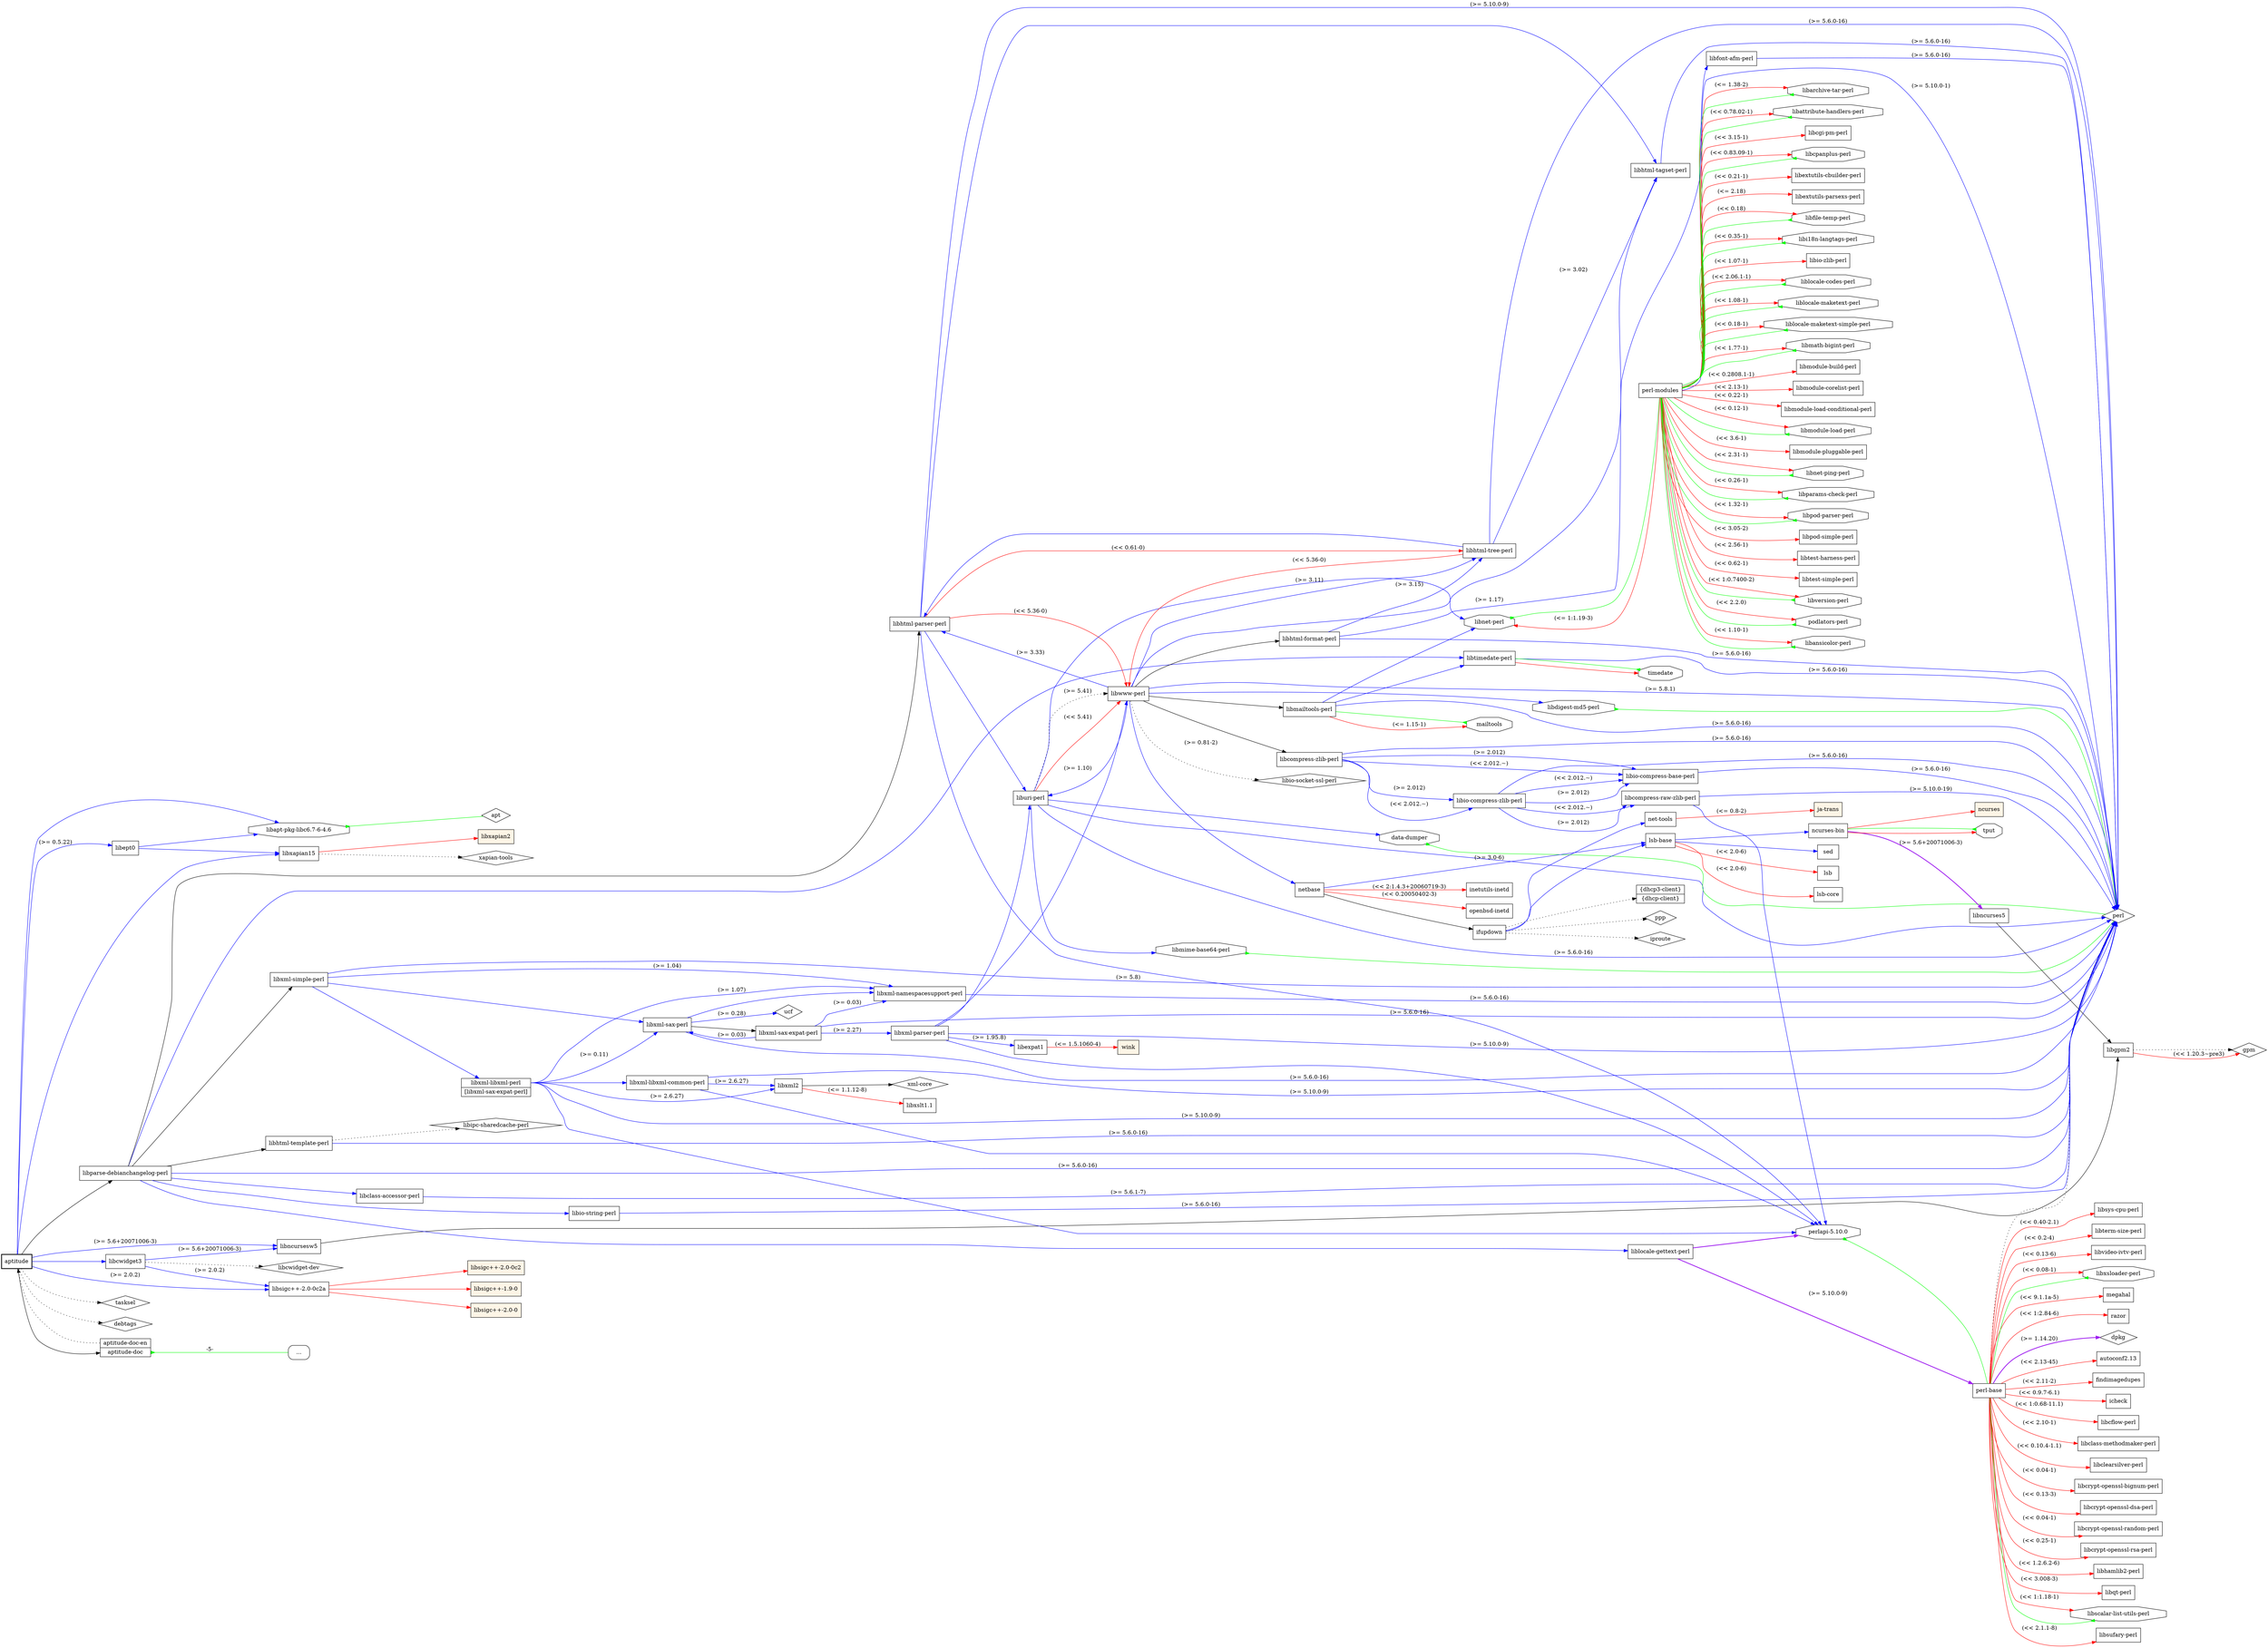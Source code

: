 digraph "aptitude" {
	rankdir=LR;
	node [shape=box];
	"aptitude" -> "libapt-pkg-libc6.7-6-4.6" [color=blue];
	"libapt-pkg-libc6.7-6-4.6" -> "apt" [dir=back,arrowtail=inv,color=green];
	"libapt-pkg-libc6.7-6-4.6" [shape=octagon];
	"aptitude" -> "libcwidget3" [color=blue];
	"libcwidget3" -> "libncursesw5" [color=blue,label="(>= 5.6+20071006-3)"];
	"libncursesw5" -> "libgpm2";
	"libgpm2" -> "gpm" [style=dotted];
	"libgpm2" -> "gpm" [color=red,label="(<< 1.20.3~pre3)"];
	"libcwidget3" -> "libsigc++-2.0-0c2a" [color=blue,label="(>= 2.0.2)"];
	"libsigc++-2.0-0c2a" -> "libsigc++-1.9-0" [color=red];
	"libsigc++-2.0-0c2a" -> "libsigc++-2.0-0" [color=red];
	"libsigc++-2.0-0c2a" -> "libsigc++-2.0-0c2" [color=red];
	"libcwidget3" -> "libcwidget-dev" [style=dotted];
	"aptitude" -> "libept0" [color=blue,label="(>= 0.5.22)"];
	"libept0" -> "libapt-pkg-libc6.7-6-4.6" [color=blue];
	"libept0" -> "libxapian15" [color=blue];
	"libxapian15" -> "xapian-tools" [style=dotted];
	"libxapian15" -> "libxapian2" [color=red];
	"aptitude" -> "libncursesw5" [color=blue,label="(>= 5.6+20071006-3)"];
	"aptitude" -> "libsigc++-2.0-0c2a" [color=blue,label="(>= 2.0.2)"];
	"aptitude" -> "libxapian15" [color=blue];
	"aptitude" -> "tasksel" [style=dotted];
	"aptitude" -> "debtags" [style=dotted];
	"aptitude" -> "alt1";
	"alt1":"aptitude-doc-en" -> "aptitude" [style=dotted];
	"alt1":"aptitude-doc" -> "Pr_aptitude-doc" [label="-5-",dir=back,arrowtail=inv,color=green];
	"Pr_aptitude-doc" [label="...",style=rounded];
	"aptitude" -> "libparse-debianchangelog-perl";
	"libparse-debianchangelog-perl" -> "libclass-accessor-perl" [color=blue];
	"libclass-accessor-perl" -> "perl" [color=blue,label="(>= 5.6.1-7)"];
	"libparse-debianchangelog-perl" -> "libio-string-perl" [color=blue];
	"libio-string-perl" -> "perl" [color=blue,label="(>= 5.6.0-16)"];
	"libparse-debianchangelog-perl" -> "liblocale-gettext-perl" [color=blue];
	"liblocale-gettext-perl" -> "perl-base" [color=purple,style=bold,label="(>= 5.10.0-9)"];
	"perl-base" -> "dpkg" [color=purple,style=bold,label="(>= 1.14.20)"];
	"perl-base" -> "perl" [style=dotted];
	"perl-base" -> "autoconf2.13" [color=red,label="(<< 2.13-45)"];
	"perl-base" -> "findimagedupes" [color=red,label="(<< 2.11-2)"];
	"perl-base" -> "icheck" [color=red,label="(<< 0.9.7-6.1)"];
	"perl-base" -> "libcflow-perl" [color=red,label="(<< 1:0.68-11.1)"];
	"perl-base" -> "libclass-methodmaker-perl" [color=red,label="(<< 2.10-1)"];
	"perl-base" -> "libclearsilver-perl" [color=red,label="(<< 0.10.4-1.1)"];
	"perl-base" -> "libcrypt-openssl-bignum-perl" [color=red,label="(<< 0.04-1)"];
	"perl-base" -> "libcrypt-openssl-dsa-perl" [color=red,label="(<< 0.13-3)"];
	"perl-base" -> "libcrypt-openssl-random-perl" [color=red,label="(<< 0.04-1)"];
	"perl-base" -> "libcrypt-openssl-rsa-perl" [color=red,label="(<< 0.25-1)"];
	"perl-base" -> "libhamlib2-perl" [color=red,label="(<< 1.2.6.2-6)"];
	"perl-base" -> "libqt-perl" [color=red,label="(<< 3.008-3)"];
	"perl-base" -> "libscalar-list-utils-perl" [color=red,label="(<< 1:1.18-1)"];
	"perl-base" -> "libsufary-perl" [color=red,label="(<< 2.1.1-8)"];
	"perl-base" -> "libsys-cpu-perl" [color=red,label="(<< 0.40-2.1)"];
	"perl-base" -> "libterm-size-perl" [color=red,label="(<< 0.2-4)"];
	"perl-base" -> "libvideo-ivtv-perl" [color=red,label="(<< 0.13-6)"];
	"perl-base" -> "libxsloader-perl" [color=red,label="(<< 0.08-1)"];
	"perl-base" -> "megahal" [color=red,label="(<< 9.1.1a-5)"];
	"perl-base" -> "razor" [color=red,label="(<< 1:2.84-6)"];
	"liblocale-gettext-perl" -> "perlapi-5.10.0" [color=purple,style=bold];
	"perlapi-5.10.0" -> "perl-base" [dir=back,arrowtail=inv,color=green];
	"perlapi-5.10.0" [shape=octagon];
	"libparse-debianchangelog-perl" -> "libtimedate-perl" [color=blue];
	"libtimedate-perl" -> "perl" [color=blue,label="(>= 5.6.0-16)"];
	"libtimedate-perl" -> "timedate" [color=red];
	"libparse-debianchangelog-perl" -> "perl" [color=blue,label="(>= 5.6.0-16)"];
	"libparse-debianchangelog-perl" -> "libhtml-parser-perl";
	"libhtml-parser-perl" -> "perl" [color=blue,label="(>= 5.10.0-9)"];
	"libhtml-parser-perl" -> "perlapi-5.10.0" [color=blue];
	"libhtml-parser-perl" -> "libhtml-tagset-perl" [color=blue];
	"libhtml-tagset-perl" -> "perl" [color=blue,label="(>= 5.6.0-16)"];
	"libhtml-parser-perl" -> "liburi-perl" [color=blue];
	"liburi-perl" -> "perl" [color=blue];
	"liburi-perl" -> "perl" [color=blue,label="(>= 5.6.0-16)"];
	"liburi-perl" -> "libmime-base64-perl" [color=blue];
	"libmime-base64-perl" -> "perl" [dir=back,arrowtail=inv,color=green];
	"libmime-base64-perl" [shape=octagon];
	"liburi-perl" -> "libnet-perl" [color=blue];
	"libnet-perl" -> "perl-modules" [dir=back,arrowtail=inv,color=green];
	"perl-modules" -> "perl" [color=blue,label="(>= 5.10.0-1)"];
	"perl-modules" -> "libansicolor-perl" [color=red,label="(<< 1.10-1)"];
	"perl-modules" -> "libarchive-tar-perl" [color=red,label="(<= 1.38-2)"];
	"perl-modules" -> "libattribute-handlers-perl" [color=red,label="(<< 0.78.02-1)"];
	"perl-modules" -> "libcgi-pm-perl" [color=red,label="(<< 3.15-1)"];
	"perl-modules" -> "libcpanplus-perl" [color=red,label="(<< 0.83.09-1)"];
	"perl-modules" -> "libextutils-cbuilder-perl" [color=red,label="(<< 0.21-1)"];
	"perl-modules" -> "libextutils-parsexs-perl" [color=red,label="(<= 2.18)"];
	"perl-modules" -> "libfile-temp-perl" [color=red,label="(<< 0.18)"];
	"perl-modules" -> "libi18n-langtags-perl" [color=red,label="(<< 0.35-1)"];
	"perl-modules" -> "libio-zlib-perl" [color=red,label="(<< 1.07-1)"];
	"perl-modules" -> "liblocale-codes-perl" [color=red,label="(<< 2.06.1-1)"];
	"perl-modules" -> "liblocale-maketext-perl" [color=red,label="(<< 1.08-1)"];
	"perl-modules" -> "liblocale-maketext-simple-perl" [color=red,label="(<< 0.18-1)"];
	"perl-modules" -> "libmath-bigint-perl" [color=red,label="(<< 1.77-1)"];
	"perl-modules" -> "libmodule-build-perl" [color=red,label="(<< 0.2808.1-1)"];
	"perl-modules" -> "libmodule-corelist-perl" [color=red,label="(<< 2.13-1)"];
	"perl-modules" -> "libmodule-load-conditional-perl" [color=red,label="(<< 0.22-1)"];
	"perl-modules" -> "libmodule-load-perl" [color=red,label="(<< 0.12-1)"];
	"perl-modules" -> "libmodule-pluggable-perl" [color=red,label="(<< 3.6-1)"];
	"perl-modules" -> "libnet-perl" [color=red,label="(<= 1:1.19-3)"];
	"perl-modules" -> "libnet-ping-perl" [color=red,label="(<< 2.31-1)"];
	"perl-modules" -> "libparams-check-perl" [color=red,label="(<< 0.26-1)"];
	"perl-modules" -> "libpod-parser-perl" [color=red,label="(<< 1.32-1)"];
	"perl-modules" -> "libpod-simple-perl" [color=red,label="(<< 3.05-2)"];
	"perl-modules" -> "libtest-harness-perl" [color=red,label="(<< 2.56-1)"];
	"perl-modules" -> "libtest-simple-perl" [color=red,label="(<< 0.62-1)"];
	"perl-modules" -> "libversion-perl" [color=red,label="(<< 1:0.7400-2)"];
	"perl-modules" -> "podlators-perl" [color=red,label="(<< 2.2.0)"];
	"libnet-perl" [shape=octagon];
	"liburi-perl" -> "data-dumper" [color=blue];
	"data-dumper" -> "perl" [dir=back,arrowtail=inv,color=green];
	"data-dumper" [shape=octagon];
	"liburi-perl" -> "libwww-perl" [style=dotted,label="(>= 5.41)"];
	"liburi-perl" -> "libwww-perl" [color=red,label="(<< 5.41)"];
	"libhtml-parser-perl" -> "libhtml-tree-perl" [color=red,label="(<< 0.61-0)"];
	"libhtml-parser-perl" -> "libwww-perl" [color=red,label="(<< 5.36-0)"];
	"libparse-debianchangelog-perl" -> "libhtml-template-perl";
	"libhtml-template-perl" -> "perl" [color=blue,label="(>= 5.6.0-16)"];
	"libhtml-template-perl" -> "libipc-sharedcache-perl" [style=dotted];
	"libparse-debianchangelog-perl" -> "libxml-simple-perl";
	"libxml-simple-perl" -> "perl" [color=blue,label="(>= 5.8)"];
	"libxml-simple-perl" -> "libxml-namespacesupport-perl" [color=blue,label="(>= 1.04)"];
	"libxml-namespacesupport-perl" -> "perl" [color=blue,label="(>= 5.6.0-16)"];
	"libxml-simple-perl" -> "libxml-sax-perl" [color=blue];
	"libxml-sax-perl" -> "libxml-namespacesupport-perl" [color=blue];
	"libxml-sax-perl" -> "perl" [color=blue,label="(>= 5.6.0-16)"];
	"libxml-sax-perl" -> "ucf" [color=blue,label="(>= 0.28)"];
	"libxml-sax-perl" -> "libxml-sax-expat-perl";
	"libxml-sax-expat-perl" -> "perl" [color=blue,label="(>= 5.6.0-16)"];
	"libxml-sax-expat-perl" -> "libxml-namespacesupport-perl" [color=blue,label="(>= 0.03)"];
	"libxml-sax-expat-perl" -> "libxml-parser-perl" [color=blue,label="(>= 2.27)"];
	"libxml-parser-perl" -> "perl" [color=blue,label="(>= 5.10.0-9)"];
	"libxml-parser-perl" -> "perlapi-5.10.0" [color=blue];
	"libxml-parser-perl" -> "liburi-perl" [color=blue];
	"libxml-parser-perl" -> "libwww-perl" [color=blue];
	"libwww-perl" -> "perl" [color=blue,label="(>= 5.8.1)"];
	"libwww-perl" -> "libdigest-md5-perl" [color=blue];
	"libdigest-md5-perl" -> "perl" [dir=back,arrowtail=inv,color=green];
	"libdigest-md5-perl" [shape=octagon];
	"libwww-perl" -> "liburi-perl" [color=blue,label="(>= 1.10)"];
	"libwww-perl" -> "libhtml-parser-perl" [color=blue,label="(>= 3.33)"];
	"libwww-perl" -> "libhtml-tree-perl" [color=blue,label="(>= 3.11)"];
	"libhtml-tree-perl" -> "perl" [color=blue,label="(>= 5.6.0-16)"];
	"libhtml-tree-perl" -> "libhtml-parser-perl" [color=blue];
	"libhtml-tree-perl" -> "libhtml-tagset-perl" [color=blue,label="(>= 3.02)"];
	"libhtml-tree-perl" -> "libwww-perl" [color=red,label="(<< 5.36-0)"];
	"libwww-perl" -> "libhtml-tagset-perl" [color=blue];
	"libwww-perl" -> "netbase" [color=blue];
	"netbase" -> "lsb-base" [color=blue,label="(>= 3.0-6)"];
	"lsb-base" -> "sed" [color=blue];
	"lsb-base" -> "ncurses-bin" [color=blue];
	"ncurses-bin" -> "libncurses5" [color=purple,style=bold,label="(>= 5.6+20071006-3)"];
	"libncurses5" -> "libgpm2";
	"ncurses-bin" -> "ncurses" [color=red];
	"ncurses-bin" -> "tput" [color=red];
	"lsb-base" -> "lsb" [color=red,label="(<< 2.0-6)"];
	"lsb-base" -> "lsb-core" [color=red,label="(<< 2.0-6)"];
	"netbase" -> "ifupdown";
	"ifupdown" -> "net-tools" [color=blue];
	"net-tools" -> "ja-trans" [color=red,label="(<= 0.8-2)"];
	"ifupdown" -> "lsb-base" [color=blue];
	"ifupdown" -> "iproute" [style=dotted];
	"ifupdown" -> "alt2" [style=dotted];
	"ifupdown" -> "ppp" [style=dotted];
	"netbase" -> "inetutils-inetd" [color=red,label="(<< 2:1.4.3+20060719-3)"];
	"netbase" -> "openbsd-inetd" [color=red,label="(<< 0.20050402-3)"];
	"libwww-perl" -> "libio-socket-ssl-perl" [style=dotted,label="(>= 0.81-2)"];
	"libwww-perl" -> "libmailtools-perl";
	"libmailtools-perl" -> "perl" [color=blue,label="(>= 5.6.0-16)"];
	"libmailtools-perl" -> "libnet-perl" [color=blue];
	"libmailtools-perl" -> "libtimedate-perl" [color=blue];
	"libmailtools-perl" -> "mailtools" [color=red,label="(<= 1.15-1)"];
	"libwww-perl" -> "libhtml-format-perl";
	"libhtml-format-perl" -> "perl" [color=blue,label="(>= 5.6.0-16)"];
	"libhtml-format-perl" -> "libhtml-tree-perl" [color=blue,label="(>= 3.15)"];
	"libhtml-format-perl" -> "libfont-afm-perl" [color=blue,label="(>= 1.17)"];
	"libfont-afm-perl" -> "perl" [color=blue,label="(>= 5.6.0-16)"];
	"libwww-perl" -> "libcompress-zlib-perl";
	"libcompress-zlib-perl" -> "perl" [color=blue,label="(>= 5.6.0-16)"];
	"libcompress-zlib-perl" -> "libio-compress-zlib-perl" [color=blue,label="(>= 2.012)"];
	"libio-compress-zlib-perl" -> "perl" [color=blue,label="(>= 5.6.0-16)"];
	"libio-compress-zlib-perl" -> "libcompress-raw-zlib-perl" [color=blue,label="(>= 2.012)"];
	"libcompress-raw-zlib-perl" -> "perl" [color=blue,label="(>= 5.10.0-19)"];
	"libcompress-raw-zlib-perl" -> "perlapi-5.10.0" [color=blue];
	"libio-compress-zlib-perl" -> "libcompress-raw-zlib-perl" [color=blue,label="(<< 2.012.~)"];
	"libio-compress-zlib-perl" -> "libio-compress-base-perl" [color=blue,label="(>= 2.012)"];
	"libio-compress-base-perl" -> "perl" [color=blue,label="(>= 5.6.0-16)"];
	"libio-compress-zlib-perl" -> "libio-compress-base-perl" [color=blue,label="(<< 2.012.~)"];
	"libcompress-zlib-perl" -> "libio-compress-zlib-perl" [color=blue,label="(<< 2.012.~)"];
	"libcompress-zlib-perl" -> "libio-compress-base-perl" [color=blue,label="(>= 2.012)"];
	"libcompress-zlib-perl" -> "libio-compress-base-perl" [color=blue,label="(<< 2.012.~)"];
	"libxml-parser-perl" -> "libexpat1" [color=blue,label="(>= 1.95.8)"];
	"libexpat1" -> "wink" [color=red,label="(<= 1.5.1060-4)"];
	"libxml-sax-expat-perl" -> "libxml-sax-perl" [color=blue,label="(>= 0.03)"];
	"libxml-simple-perl" -> "alt3" [color=blue];
	"alt3":"libxml-libxml-perl" -> "perl" [color=blue,label="(>= 5.10.0-9)"];
	"alt3":"libxml-libxml-perl" -> "perlapi-5.10.0" [color=blue];
	"alt3":"libxml-libxml-perl" -> "libxml-libxml-common-perl" [color=blue];
	"libxml-libxml-common-perl" -> "perl" [color=blue,label="(>= 5.10.0-9)"];
	"libxml-libxml-common-perl" -> "perlapi-5.10.0" [color=blue];
	"libxml-libxml-common-perl" -> "libxml2" [color=blue,label="(>= 2.6.27)"];
	"libxml2" -> "xml-core";
	"libxml2" -> "libxslt1.1" [color=red,label="(<= 1.1.12-8)"];
	"alt3":"libxml-libxml-perl" -> "libxml-namespacesupport-perl" [color=blue,label="(>= 1.07)"];
	"alt3":"libxml-libxml-perl" -> "libxml-sax-perl" [color=blue,label="(>= 0.11)"];
	"alt3":"libxml-libxml-perl" -> "libxml2" [color=blue,label="(>= 2.6.27)"];
	"aptitude" [style="setlinewidth(2)"]
	"ja-trans" [style=filled,fillcolor=oldlace];
	"libansicolor-perl" -> "perl-modules" [dir=back,arrowtail=inv,color=green];
	"libansicolor-perl" [shape=octagon];
	"libarchive-tar-perl" -> "perl-modules" [dir=back,arrowtail=inv,color=green];
	"libarchive-tar-perl" [shape=octagon];
	"libattribute-handlers-perl" -> "perl-modules" [dir=back,arrowtail=inv,color=green];
	"libattribute-handlers-perl" [shape=octagon];
	"libcpanplus-perl" -> "perl-modules" [dir=back,arrowtail=inv,color=green];
	"libcpanplus-perl" [shape=octagon];
	"libfile-temp-perl" -> "perl-modules" [dir=back,arrowtail=inv,color=green];
	"libfile-temp-perl" [shape=octagon];
	"libi18n-langtags-perl" -> "perl-modules" [dir=back,arrowtail=inv,color=green];
	"libi18n-langtags-perl" [shape=octagon];
	"liblocale-codes-perl" -> "perl-modules" [dir=back,arrowtail=inv,color=green];
	"liblocale-codes-perl" [shape=octagon];
	"liblocale-maketext-perl" -> "perl-modules" [dir=back,arrowtail=inv,color=green];
	"liblocale-maketext-perl" [shape=octagon];
	"liblocale-maketext-simple-perl" -> "perl-modules" [dir=back,arrowtail=inv,color=green];
	"liblocale-maketext-simple-perl" [shape=octagon];
	"libmath-bigint-perl" -> "perl-modules" [dir=back,arrowtail=inv,color=green];
	"libmath-bigint-perl" [shape=octagon];
	"libmodule-load-perl" -> "perl-modules" [dir=back,arrowtail=inv,color=green];
	"libmodule-load-perl" [shape=octagon];
	"libnet-ping-perl" -> "perl-modules" [dir=back,arrowtail=inv,color=green];
	"libnet-ping-perl" [shape=octagon];
	"libparams-check-perl" -> "perl-modules" [dir=back,arrowtail=inv,color=green];
	"libparams-check-perl" [shape=octagon];
	"libpod-parser-perl" -> "perl-modules" [dir=back,arrowtail=inv,color=green];
	"libpod-parser-perl" [shape=octagon];
	"libscalar-list-utils-perl" -> "perl-base" [dir=back,arrowtail=inv,color=green];
	"libscalar-list-utils-perl" [shape=octagon];
	"libsigc++-1.9-0" [style=filled,fillcolor=oldlace];
	"libsigc++-2.0-0" [style=filled,fillcolor=oldlace];
	"libsigc++-2.0-0c2" [style=filled,fillcolor=oldlace];
	"libversion-perl" -> "perl-modules" [dir=back,arrowtail=inv,color=green];
	"libversion-perl" [shape=octagon];
	"libxapian2" [style=filled,fillcolor=oldlace];
	"libxsloader-perl" -> "perl-base" [dir=back,arrowtail=inv,color=green];
	"libxsloader-perl" [shape=octagon];
	"mailtools" -> "libmailtools-perl" [dir=back,arrowtail=inv,color=green];
	"mailtools" [shape=octagon];
	"ncurses" [style=filled,fillcolor=oldlace];
	"podlators-perl" -> "perl-modules" [dir=back,arrowtail=inv,color=green];
	"podlators-perl" [shape=octagon];
	"timedate" -> "libtimedate-perl" [dir=back,arrowtail=inv,color=green];
	"timedate" [shape=octagon];
	"tput" -> "ncurses-bin" [dir=back,arrowtail=inv,color=green];
	"tput" [shape=octagon];
	"wink" [style=filled,fillcolor=oldlace];
	alt1 [
		shape = "record"
		label = "<aptitude-doc-en> aptitude-doc-en | <aptitude-doc> aptitude-doc"
	]
	alt2 [
		shape = "record"
		label = "<dhcp3-client> \{dhcp3-client\} | <dhcp-client> \{dhcp-client\}"
	]
	alt3 [
		shape = "record"
		label = "<libxml-libxml-perl> libxml-libxml-perl | <libxml-sax-expat-perl> [libxml-sax-expat-perl]"
	]
	"apt" [shape=diamond];
	"debtags" [shape=diamond];
	"dpkg" [shape=diamond];
	"gpm" [shape=diamond];
	"iproute" [shape=diamond];
	"libcwidget-dev" [shape=diamond];
	"libio-socket-ssl-perl" [shape=diamond];
	"libipc-sharedcache-perl" [shape=diamond];
	"perl" [shape=diamond];
	"ppp" [shape=diamond];
	"tasksel" [shape=diamond];
	"ucf" [shape=diamond];
	"xapian-tools" [shape=diamond];
	"xml-core" [shape=diamond];
}
// Excluded dependencies:
// libc6 libgcc1 libstdc++6 zlib1g
